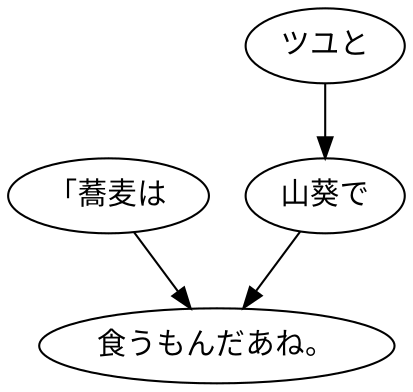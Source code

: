 digraph graph3516 {
	node0 [label="「蕎麦は"];
	node1 [label="ツユと"];
	node2 [label="山葵で"];
	node3 [label="食うもんだあね。"];
	node0 -> node3;
	node1 -> node2;
	node2 -> node3;
}
